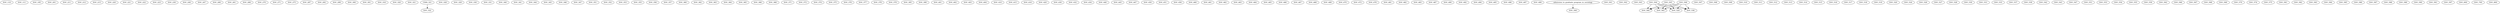 digraph G {
    SOC_110;
    SOC_111;
    SOC_195;
    SOC_201;
    SOC_211;
    SOC_212;
    SOC_215;
    SOC_220;
    SOC_221;
    SOC_222;
    SOC_223;
    SOC_230;
    SOC_240;
    SOC_247;
    SOC_260;
    SOC_261;
    SOC_266;
    SOC_270;
    SOC_271;
    SOC_275;
    SOC_287;
    SOC_292;
    SOC_299;
    SOC_300;
    SOC_301;
    SOC_316;
    SOC_320;
    SOC_321;
    edge [color=black];
    CSSS_321 -> SOC_322;
    SOC_328;
    SOC_329;
    SOC_330;
    SOC_331;
    SOC_340;
    SOC_341;
    SOC_344;
    SOC_345;
    SOC_346;
    SOC_347;
    SOC_351;
    SOC_352;
    SOC_353;
    SOC_355;
    SOC_356;
    SOC_357;
    SOC_360;
    SOC_362;
    SOC_363;
    SOC_364;
    SOC_365;
    SOC_366;
    SOC_368;
    SOC_371;
    SOC_372;
    SOC_374;
    SOC_375;
    SOC_376;
    SOC_377;
    SOC_378;
    SOC_379;
    SOC_395;
    SOC_399;
    SOC_401;
    SOC_402;
    SOC_403;
    SOC_404;
    SOC_410;
    SOC_415;
    SOC_416;
    SOC_420;
    SOC_430;
    SOC_432;
    SOC_434;
    SOC_440;
    SOC_445;
    SOC_447;
    SOC_450;
    SOC_451;
    SOC_456;
    SOC_460;
    SOC_461;
    SOC_462;
    SOC_463;
    SOC_464;
    SOC_465;
    SOC_466;
    SOC_467;
    SOC_468;
    SOC_469;
    SOC_470;
    SOC_472;
    SOC_476;
    SOC_481;
    SOC_482;
    SOC_483;
    SOC_487;
    SOC_490;
    SOC_492;
    SOC_494;
    SOC_495;
    SOC_496;
    SOC_497;
    SOC_499;
    edge [color=black];
    admission_to_graduate_program_in_sociology -> SOC_500;
    SOC_501;
    SOC_502;
    SOC_503;
    SOC_504;
    SOC_505;
    SOC_506;
    SOC_507;
    SOC_508;
    SOC_509;
    SOC_510;
    SOC_511;
    SOC_512;
    SOC_513;
    SOC_514;
    SOC_515;
    SOC_516;
    SOC_517;
    SOC_518;
    SOC_519;
    SOC_520;
    SOC_524;
    SOC_526;
    SOC_527;
    SOC_528;
    edge [color=black];
    SOC_504 -> SOC_529;
    SOC_505 -> SOC_529;
    SOC_506 -> SOC_529;
    SOC_530;
    SOC_531;
    SOC_533;
    edge [color=black];
    SOC_504 -> SOC_536;
    SOC_505 -> SOC_536;
    SOC_506 -> SOC_536;
    SOC_537;
    SOC_539;
    SOC_542;
    SOC_543;
    SOC_547;
    SOC_551;
    SOC_553;
    SOC_554;
    SOC_555;
    SOC_559;
    edge [color=black];
    SOC_504 -> SOC_560;
    SOC_505 -> SOC_560;
    SOC_506 -> SOC_560;
    SOC_562;
    edge [color=black];
    SOC_504 -> SOC_565;
    SOC_505 -> SOC_565;
    SOC_506 -> SOC_565;
    SOC_566;
    SOC_567;
    SOC_568;
    SOC_569;
    SOC_570;
    SOC_574;
    SOC_575;
    SOC_581;
    SOC_582;
    SOC_583;
    SOC_584;
    SOC_585;
    SOC_586;
    SOC_587;
    SOC_588;
    SOC_589;
    SOC_590;
    SOC_591;
    SOC_597;
    SOC_600;
    SOC_700;
    SOC_800;
}
